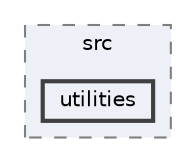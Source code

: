 digraph "engine/src/utilities"
{
 // LATEX_PDF_SIZE
  bgcolor="transparent";
  edge [fontname=Helvetica,fontsize=10,labelfontname=Helvetica,labelfontsize=10];
  node [fontname=Helvetica,fontsize=10,shape=box,height=0.2,width=0.4];
  compound=true
  subgraph clusterdir_3d9126aa00c041bc0b8f859d1965a0f4 {
    graph [ bgcolor="#edf0f7", pencolor="grey50", label="src", fontname=Helvetica,fontsize=10 style="filled,dashed", URL="dir_3d9126aa00c041bc0b8f859d1965a0f4.html",tooltip=""]
  dir_538f2cc728413b738dd8bc79cdfaa762 [label="utilities", fillcolor="#edf0f7", color="grey25", style="filled,bold", URL="dir_538f2cc728413b738dd8bc79cdfaa762.html",tooltip=""];
  }
}
